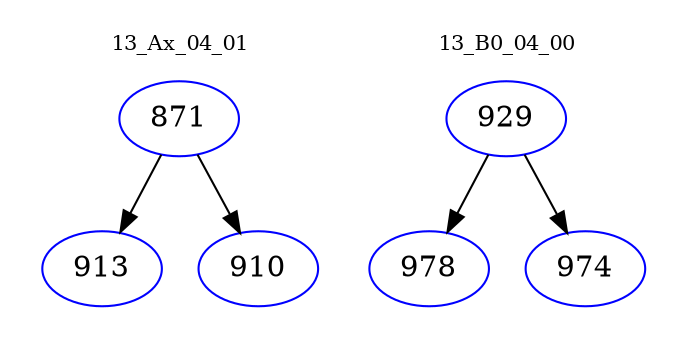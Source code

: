 digraph{
subgraph cluster_0 {
color = white
label = "13_Ax_04_01";
fontsize=10;
T0_871 [label="871", color="blue"]
T0_871 -> T0_913 [color="black"]
T0_913 [label="913", color="blue"]
T0_871 -> T0_910 [color="black"]
T0_910 [label="910", color="blue"]
}
subgraph cluster_1 {
color = white
label = "13_B0_04_00";
fontsize=10;
T1_929 [label="929", color="blue"]
T1_929 -> T1_978 [color="black"]
T1_978 [label="978", color="blue"]
T1_929 -> T1_974 [color="black"]
T1_974 [label="974", color="blue"]
}
}
